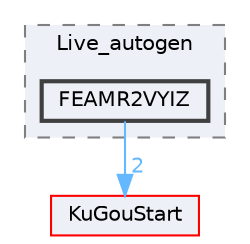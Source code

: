digraph "FEAMR2VYIZ"
{
 // LATEX_PDF_SIZE
  bgcolor="transparent";
  edge [fontname=Helvetica,fontsize=10,labelfontname=Helvetica,labelfontsize=10];
  node [fontname=Helvetica,fontsize=10,shape=box,height=0.2,width=0.4];
  compound=true
  subgraph clusterdir_59197031cc6b18dd33550ff51d027882 {
    graph [ bgcolor="#edf0f7", pencolor="grey50", label="Live_autogen", fontname=Helvetica,fontsize=10 style="filled,dashed", URL="dir_59197031cc6b18dd33550ff51d027882.html",tooltip=""]
  dir_5e5dce0630be5d6837ae19a569378b45 [label="FEAMR2VYIZ", fillcolor="#edf0f7", color="grey25", style="filled,bold", URL="dir_5e5dce0630be5d6837ae19a569378b45.html",tooltip=""];
  }
  dir_e60601b218beddc6af0778ac41ea9cb2 [label="KuGouStart", fillcolor="#edf0f7", color="red", style="filled", URL="dir_e60601b218beddc6af0778ac41ea9cb2.html",tooltip=""];
  dir_5e5dce0630be5d6837ae19a569378b45->dir_e60601b218beddc6af0778ac41ea9cb2 [headlabel="2", labeldistance=1.5 headhref="dir_000121_000172.html" href="dir_000121_000172.html" color="steelblue1" fontcolor="steelblue1"];
}
